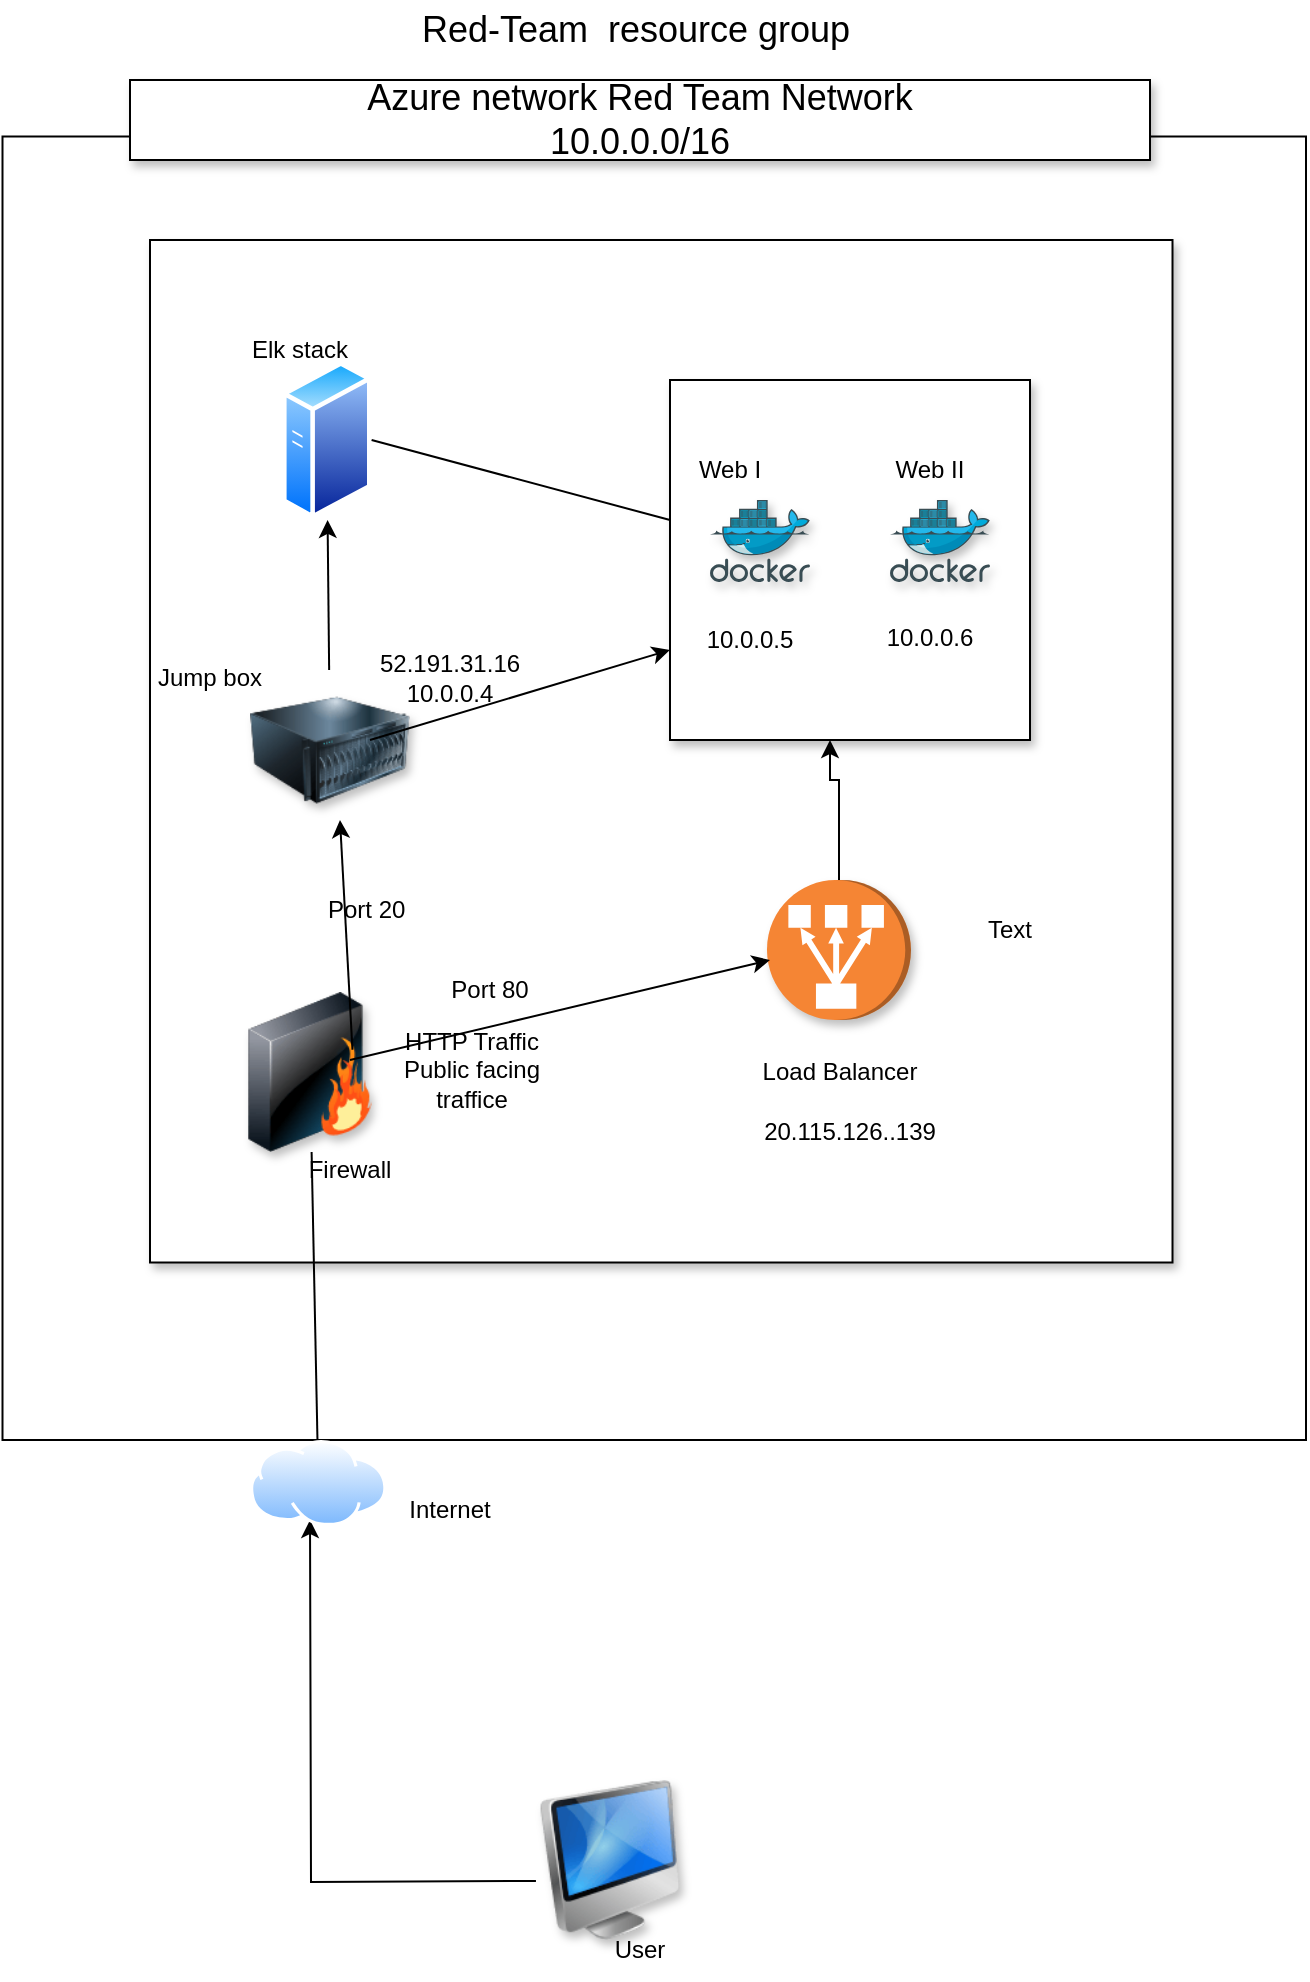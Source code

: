 <mxfile version="16.0.0" type="device"><diagram id="WI9T0HZ2pTsCkuznbFz-" name="Page-1"><mxGraphModel dx="1346" dy="821" grid="1" gridSize="10" guides="1" tooltips="1" connect="1" arrows="1" fold="1" page="1" pageScale="1" pageWidth="1169" pageHeight="827" math="0" shadow="0"><root><mxCell id="0"/><mxCell id="1" parent="0"/><mxCell id="Q8wwpBclEGIAKzVXlq0f-48" value="" style="whiteSpace=wrap;html=1;aspect=fixed;fontSize=18;shadow=0;" parent="1" vertex="1"><mxGeometry x="566.25" y="148.25" width="651.75" height="651.75" as="geometry"/></mxCell><mxCell id="Q8wwpBclEGIAKzVXlq0f-58" value="Red-Team&amp;nbsp; resource group&amp;nbsp;" style="text;html=1;align=center;verticalAlign=middle;resizable=0;points=[];autosize=1;strokeColor=none;fillColor=none;fontSize=18;" parent="1" vertex="1"><mxGeometry x="770" y="80" width="230" height="30" as="geometry"/></mxCell><mxCell id="Q8wwpBclEGIAKzVXlq0f-59" value="" style="whiteSpace=wrap;html=1;aspect=fixed;shadow=1;fontSize=18;" parent="1" vertex="1"><mxGeometry x="640" y="200" width="511.25" height="511.25" as="geometry"/></mxCell><mxCell id="GYWumy7qMkFwy8AnYFXk-41" style="edgeStyle=orthogonalEdgeStyle;rounded=0;orthogonalLoop=1;jettySize=auto;html=1;" edge="1" parent="1"><mxGeometry relative="1" as="geometry"><mxPoint x="720" y="840" as="targetPoint"/><mxPoint x="832.98" y="1020.5" as="sourcePoint"/></mxGeometry></mxCell><mxCell id="Q8wwpBclEGIAKzVXlq0f-62" value="" style="image;html=1;image=img/lib/clip_art/networking/Firewall_128x128.png;shadow=1;fontSize=18;" parent="1" vertex="1"><mxGeometry x="680" y="576" width="80" height="80" as="geometry"/></mxCell><mxCell id="Q8wwpBclEGIAKzVXlq0f-64" value="" style="whiteSpace=wrap;html=1;aspect=fixed;shadow=1;fontSize=18;" parent="1" vertex="1"><mxGeometry x="900" y="270" width="180" height="180" as="geometry"/></mxCell><mxCell id="GYWumy7qMkFwy8AnYFXk-33" value="" style="edgeStyle=orthogonalEdgeStyle;rounded=0;orthogonalLoop=1;jettySize=auto;html=1;" edge="1" parent="1" source="Q8wwpBclEGIAKzVXlq0f-65" target="Q8wwpBclEGIAKzVXlq0f-64"><mxGeometry relative="1" as="geometry"><mxPoint x="980" y="460" as="targetPoint"/><Array as="points"><mxPoint x="985" y="470"/><mxPoint x="980" y="470"/></Array></mxGeometry></mxCell><mxCell id="Q8wwpBclEGIAKzVXlq0f-65" value="" style="outlineConnect=0;dashed=0;verticalLabelPosition=bottom;verticalAlign=top;align=center;html=1;shape=mxgraph.aws3.classic_load_balancer;fillColor=#F58534;gradientColor=none;shadow=1;fontSize=18;direction=north;" parent="1" vertex="1"><mxGeometry x="948.49" y="520" width="72" height="70" as="geometry"/></mxCell><mxCell id="Q8wwpBclEGIAKzVXlq0f-66" value="" style="image;html=1;image=img/lib/clip_art/computers/Server_128x128.png;shadow=1;fontSize=18;" parent="1" vertex="1"><mxGeometry x="690" y="415" width="80" height="80" as="geometry"/></mxCell><mxCell id="Q8wwpBclEGIAKzVXlq0f-67" value="" style="aspect=fixed;perimeter=ellipsePerimeter;html=1;align=center;shadow=0;dashed=0;spacingTop=3;image;image=img/lib/active_directory/generic_server.svg;fontSize=18;" parent="1" vertex="1"><mxGeometry x="706" y="260" width="44.8" height="80" as="geometry"/></mxCell><mxCell id="Q8wwpBclEGIAKzVXlq0f-68" value="" style="sketch=0;aspect=fixed;html=1;points=[];align=center;image;fontSize=12;image=img/lib/mscae/Docker.svg;shadow=1;" parent="1" vertex="1"><mxGeometry x="920" y="330" width="50" height="41" as="geometry"/></mxCell><mxCell id="Q8wwpBclEGIAKzVXlq0f-69" value="" style="sketch=0;aspect=fixed;html=1;points=[];align=center;image;fontSize=12;image=img/lib/mscae/Docker.svg;shadow=1;" parent="1" vertex="1"><mxGeometry x="1010" y="330" width="50" height="41" as="geometry"/></mxCell><mxCell id="Q8wwpBclEGIAKzVXlq0f-71" value="" style="endArrow=none;html=1;rounded=0;fontSize=18;startArrow=none;" parent="1" target="Q8wwpBclEGIAKzVXlq0f-62" edge="1" source="Q8wwpBclEGIAKzVXlq0f-61"><mxGeometry width="50" height="50" relative="1" as="geometry"><mxPoint x="720" y="820" as="sourcePoint"/><mxPoint x="610" y="490" as="targetPoint"/></mxGeometry></mxCell><mxCell id="Q8wwpBclEGIAKzVXlq0f-76" value="" style="endArrow=classic;html=1;rounded=0;fontSize=18;" parent="1" source="Q8wwpBclEGIAKzVXlq0f-66" target="Q8wwpBclEGIAKzVXlq0f-67" edge="1"><mxGeometry width="50" height="50" relative="1" as="geometry"><mxPoint x="560" y="540" as="sourcePoint"/><mxPoint x="610" y="490" as="targetPoint"/></mxGeometry></mxCell><mxCell id="Q8wwpBclEGIAKzVXlq0f-81" value="" style="endArrow=classic;html=1;rounded=0;fontSize=18;entryX=0;entryY=0.75;entryDx=0;entryDy=0;" parent="1" target="Q8wwpBclEGIAKzVXlq0f-64" edge="1"><mxGeometry width="50" height="50" relative="1" as="geometry"><mxPoint x="750" y="450" as="sourcePoint"/><mxPoint x="610" y="450" as="targetPoint"/></mxGeometry></mxCell><mxCell id="Q8wwpBclEGIAKzVXlq0f-82" value="" style="endArrow=none;html=1;rounded=0;fontSize=18;entryX=1;entryY=0.5;entryDx=0;entryDy=0;exitX=0;exitY=0.389;exitDx=0;exitDy=0;exitPerimeter=0;" parent="1" source="Q8wwpBclEGIAKzVXlq0f-64" target="Q8wwpBclEGIAKzVXlq0f-67" edge="1"><mxGeometry width="50" height="50" relative="1" as="geometry"><mxPoint x="560" y="500" as="sourcePoint"/><mxPoint x="610" y="450" as="targetPoint"/></mxGeometry></mxCell><mxCell id="GYWumy7qMkFwy8AnYFXk-1" value="Elk stack" style="text;html=1;strokeColor=none;fillColor=none;align=center;verticalAlign=middle;whiteSpace=wrap;rounded=0;" vertex="1" parent="1"><mxGeometry x="685" y="240" width="60" height="30" as="geometry"/></mxCell><mxCell id="GYWumy7qMkFwy8AnYFXk-2" value="Port 80" style="text;html=1;strokeColor=none;fillColor=none;align=center;verticalAlign=middle;whiteSpace=wrap;rounded=0;" vertex="1" parent="1"><mxGeometry x="780" y="560" width="60" height="30" as="geometry"/></mxCell><mxCell id="Q8wwpBclEGIAKzVXlq0f-61" value="" style="aspect=fixed;perimeter=ellipsePerimeter;html=1;align=center;shadow=0;dashed=0;spacingTop=3;image;image=img/lib/active_directory/internet_cloud.svg;fontSize=18;" parent="1" vertex="1"><mxGeometry x="690" y="800" width="68.25" height="43" as="geometry"/></mxCell><mxCell id="GYWumy7qMkFwy8AnYFXk-7" value="Load Balancer" style="text;html=1;strokeColor=none;fillColor=none;align=center;verticalAlign=middle;whiteSpace=wrap;rounded=0;" vertex="1" parent="1"><mxGeometry x="938.61" y="601" width="91.75" height="30" as="geometry"/></mxCell><mxCell id="GYWumy7qMkFwy8AnYFXk-10" value="Internet" style="text;html=1;strokeColor=none;fillColor=none;align=center;verticalAlign=middle;whiteSpace=wrap;rounded=0;" vertex="1" parent="1"><mxGeometry x="760" y="820" width="60" height="30" as="geometry"/></mxCell><mxCell id="GYWumy7qMkFwy8AnYFXk-11" value="Web II" style="text;html=1;strokeColor=none;fillColor=none;align=center;verticalAlign=middle;whiteSpace=wrap;rounded=0;" vertex="1" parent="1"><mxGeometry x="1000" y="300" width="60" height="30" as="geometry"/></mxCell><mxCell id="GYWumy7qMkFwy8AnYFXk-12" value="20.115.126..139" style="text;html=1;strokeColor=none;fillColor=none;align=center;verticalAlign=middle;whiteSpace=wrap;rounded=0;" vertex="1" parent="1"><mxGeometry x="960" y="631" width="60" height="30" as="geometry"/></mxCell><mxCell id="GYWumy7qMkFwy8AnYFXk-14" value="Jump box" style="text;html=1;strokeColor=none;fillColor=none;align=center;verticalAlign=middle;whiteSpace=wrap;rounded=0;" vertex="1" parent="1"><mxGeometry x="640" y="404" width="60" height="30" as="geometry"/></mxCell><mxCell id="GYWumy7qMkFwy8AnYFXk-15" value="Web I" style="text;html=1;strokeColor=none;fillColor=none;align=center;verticalAlign=middle;whiteSpace=wrap;rounded=0;" vertex="1" parent="1"><mxGeometry x="900" y="300" width="60" height="30" as="geometry"/></mxCell><mxCell id="GYWumy7qMkFwy8AnYFXk-17" value="10.0.0.6" style="text;html=1;strokeColor=none;fillColor=none;align=center;verticalAlign=middle;whiteSpace=wrap;rounded=0;" vertex="1" parent="1"><mxGeometry x="1000" y="384" width="60" height="30" as="geometry"/></mxCell><mxCell id="GYWumy7qMkFwy8AnYFXk-18" value="10.0.0.5" style="text;html=1;strokeColor=none;fillColor=none;align=center;verticalAlign=middle;whiteSpace=wrap;rounded=0;" vertex="1" parent="1"><mxGeometry x="910" y="385" width="60" height="30" as="geometry"/></mxCell><mxCell id="GYWumy7qMkFwy8AnYFXk-19" value="Firewall" style="text;html=1;strokeColor=none;fillColor=none;align=center;verticalAlign=middle;whiteSpace=wrap;rounded=0;" vertex="1" parent="1"><mxGeometry x="710" y="650" width="60" height="30" as="geometry"/></mxCell><mxCell id="GYWumy7qMkFwy8AnYFXk-20" value="User" style="text;html=1;strokeColor=none;fillColor=none;align=center;verticalAlign=middle;whiteSpace=wrap;rounded=0;" vertex="1" parent="1"><mxGeometry x="855" y="1040" width="60" height="30" as="geometry"/></mxCell><mxCell id="Q8wwpBclEGIAKzVXlq0f-80" value="Azure network Red Team Network&lt;br&gt;10.0.0.0/16" style="rounded=0;whiteSpace=wrap;html=1;shadow=1;fontSize=18;" parent="1" vertex="1"><mxGeometry x="630" y="120" width="510" height="40" as="geometry"/></mxCell><mxCell id="GYWumy7qMkFwy8AnYFXk-25" value="52.191.31.16&lt;br&gt;10.0.0.4" style="text;html=1;strokeColor=none;fillColor=none;align=center;verticalAlign=middle;whiteSpace=wrap;rounded=0;" vertex="1" parent="1"><mxGeometry x="760" y="404" width="60" height="30" as="geometry"/></mxCell><mxCell id="GYWumy7qMkFwy8AnYFXk-36" value="" style="endArrow=classic;html=1;rounded=0;" edge="1" parent="1"><mxGeometry width="50" height="50" relative="1" as="geometry"><mxPoint x="740" y="610" as="sourcePoint"/><mxPoint x="950" y="560" as="targetPoint"/><Array as="points"><mxPoint x="740" y="610"/></Array></mxGeometry></mxCell><mxCell id="GYWumy7qMkFwy8AnYFXk-37" value="" style="endArrow=classic;html=1;rounded=0;exitX=0.198;exitY=0.792;exitDx=0;exitDy=0;exitPerimeter=0;" edge="1" parent="1" source="Q8wwpBclEGIAKzVXlq0f-59"><mxGeometry width="50" height="50" relative="1" as="geometry"><mxPoint x="680" y="540" as="sourcePoint"/><mxPoint x="735" y="490" as="targetPoint"/></mxGeometry></mxCell><mxCell id="GYWumy7qMkFwy8AnYFXk-42" value="" style="image;html=1;image=img/lib/clip_art/computers/iMac_128x128.png;shadow=1;" vertex="1" parent="1"><mxGeometry x="830" y="970" width="80" height="80" as="geometry"/></mxCell><mxCell id="GYWumy7qMkFwy8AnYFXk-43" value="HTTP Traffic&lt;br&gt;Public facing traffice" style="text;html=1;strokeColor=none;fillColor=none;align=center;verticalAlign=middle;whiteSpace=wrap;rounded=0;shadow=1;" vertex="1" parent="1"><mxGeometry x="750.8" y="600" width="100" height="30" as="geometry"/></mxCell><mxCell id="GYWumy7qMkFwy8AnYFXk-45" value="Text" style="text;html=1;strokeColor=none;fillColor=none;align=center;verticalAlign=middle;whiteSpace=wrap;rounded=0;shadow=1;" vertex="1" parent="1"><mxGeometry x="1040" y="530" width="60" height="30" as="geometry"/></mxCell><mxCell id="GYWumy7qMkFwy8AnYFXk-46" value="Port 20&amp;nbsp;" style="text;html=1;strokeColor=none;fillColor=none;align=center;verticalAlign=middle;whiteSpace=wrap;rounded=0;shadow=1;" vertex="1" parent="1"><mxGeometry x="720" y="520" width="60" height="30" as="geometry"/></mxCell></root></mxGraphModel></diagram></mxfile>